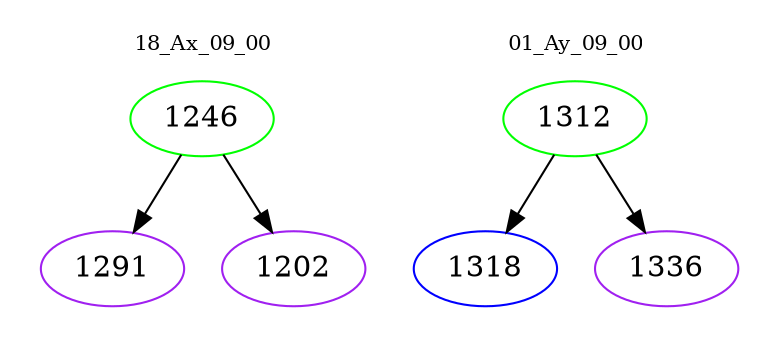 digraph{
subgraph cluster_0 {
color = white
label = "18_Ax_09_00";
fontsize=10;
T0_1246 [label="1246", color="green"]
T0_1246 -> T0_1291 [color="black"]
T0_1291 [label="1291", color="purple"]
T0_1246 -> T0_1202 [color="black"]
T0_1202 [label="1202", color="purple"]
}
subgraph cluster_1 {
color = white
label = "01_Ay_09_00";
fontsize=10;
T1_1312 [label="1312", color="green"]
T1_1312 -> T1_1318 [color="black"]
T1_1318 [label="1318", color="blue"]
T1_1312 -> T1_1336 [color="black"]
T1_1336 [label="1336", color="purple"]
}
}

